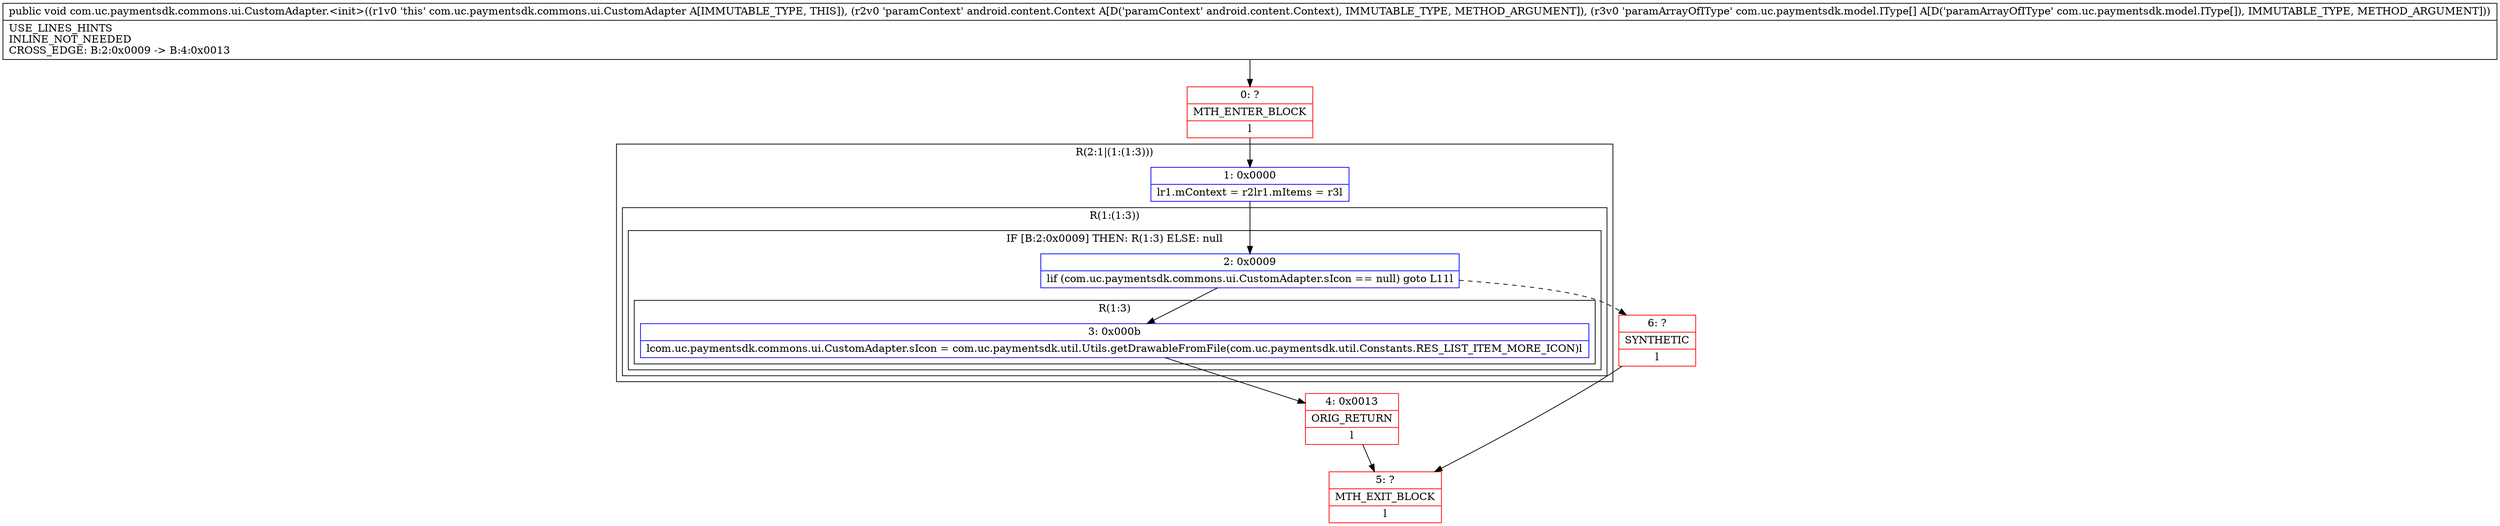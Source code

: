 digraph "CFG forcom.uc.paymentsdk.commons.ui.CustomAdapter.\<init\>(Landroid\/content\/Context;[Lcom\/uc\/paymentsdk\/model\/IType;)V" {
subgraph cluster_Region_657317873 {
label = "R(2:1|(1:(1:3)))";
node [shape=record,color=blue];
Node_1 [shape=record,label="{1\:\ 0x0000|lr1.mContext = r2lr1.mItems = r3l}"];
subgraph cluster_Region_1137953167 {
label = "R(1:(1:3))";
node [shape=record,color=blue];
subgraph cluster_IfRegion_571340441 {
label = "IF [B:2:0x0009] THEN: R(1:3) ELSE: null";
node [shape=record,color=blue];
Node_2 [shape=record,label="{2\:\ 0x0009|lif (com.uc.paymentsdk.commons.ui.CustomAdapter.sIcon == null) goto L11l}"];
subgraph cluster_Region_1173587912 {
label = "R(1:3)";
node [shape=record,color=blue];
Node_3 [shape=record,label="{3\:\ 0x000b|lcom.uc.paymentsdk.commons.ui.CustomAdapter.sIcon = com.uc.paymentsdk.util.Utils.getDrawableFromFile(com.uc.paymentsdk.util.Constants.RES_LIST_ITEM_MORE_ICON)l}"];
}
}
}
}
Node_0 [shape=record,color=red,label="{0\:\ ?|MTH_ENTER_BLOCK\l|l}"];
Node_4 [shape=record,color=red,label="{4\:\ 0x0013|ORIG_RETURN\l|l}"];
Node_5 [shape=record,color=red,label="{5\:\ ?|MTH_EXIT_BLOCK\l|l}"];
Node_6 [shape=record,color=red,label="{6\:\ ?|SYNTHETIC\l|l}"];
MethodNode[shape=record,label="{public void com.uc.paymentsdk.commons.ui.CustomAdapter.\<init\>((r1v0 'this' com.uc.paymentsdk.commons.ui.CustomAdapter A[IMMUTABLE_TYPE, THIS]), (r2v0 'paramContext' android.content.Context A[D('paramContext' android.content.Context), IMMUTABLE_TYPE, METHOD_ARGUMENT]), (r3v0 'paramArrayOfIType' com.uc.paymentsdk.model.IType[] A[D('paramArrayOfIType' com.uc.paymentsdk.model.IType[]), IMMUTABLE_TYPE, METHOD_ARGUMENT]))  | USE_LINES_HINTS\lINLINE_NOT_NEEDED\lCROSS_EDGE: B:2:0x0009 \-\> B:4:0x0013\l}"];
MethodNode -> Node_0;
Node_1 -> Node_2;
Node_2 -> Node_3;
Node_2 -> Node_6[style=dashed];
Node_3 -> Node_4;
Node_0 -> Node_1;
Node_4 -> Node_5;
Node_6 -> Node_5;
}

